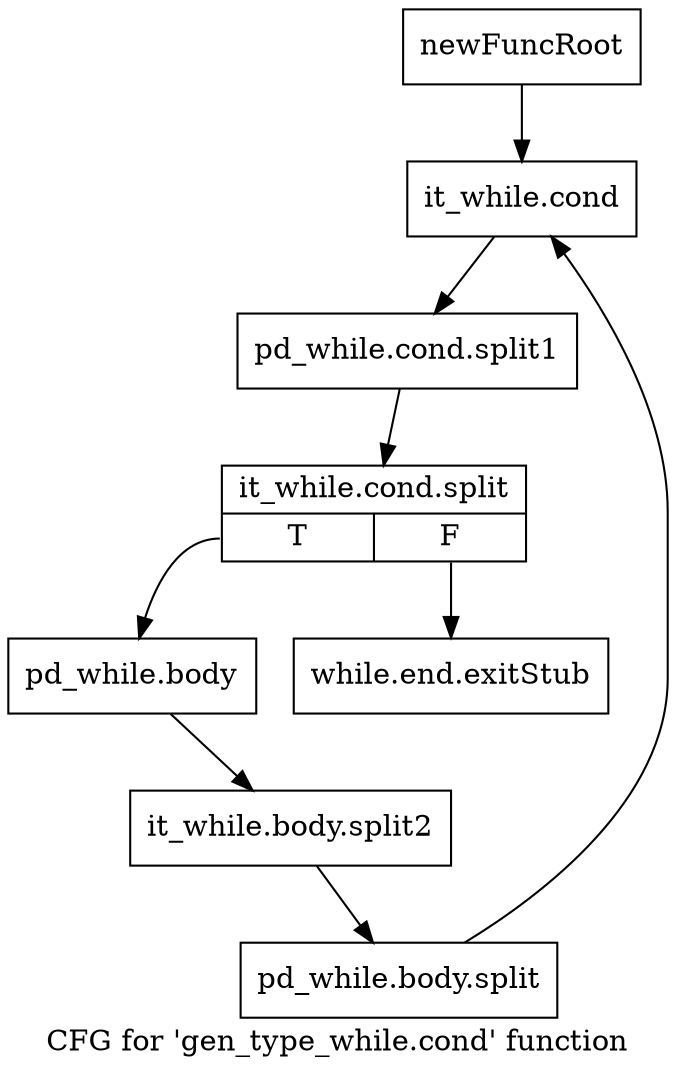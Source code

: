 digraph "CFG for 'gen_type_while.cond' function" {
	label="CFG for 'gen_type_while.cond' function";

	Node0xa119110 [shape=record,label="{newFuncRoot}"];
	Node0xa119110 -> Node0xa119530;
	Node0xa119160 [shape=record,label="{while.end.exitStub}"];
	Node0xa119530 [shape=record,label="{it_while.cond}"];
	Node0xa119530 -> Node0xef74020;
	Node0xef74020 [shape=record,label="{pd_while.cond.split1}"];
	Node0xef74020 -> Node0xf0ee330;
	Node0xf0ee330 [shape=record,label="{it_while.cond.split|{<s0>T|<s1>F}}"];
	Node0xf0ee330:s0 -> Node0xa119580;
	Node0xf0ee330:s1 -> Node0xa119160;
	Node0xa119580 [shape=record,label="{pd_while.body}"];
	Node0xa119580 -> Node0xf0832d0;
	Node0xf0832d0 [shape=record,label="{it_while.body.split2}"];
	Node0xf0832d0 -> Node0xf0ca540;
	Node0xf0ca540 [shape=record,label="{pd_while.body.split}"];
	Node0xf0ca540 -> Node0xa119530;
}
